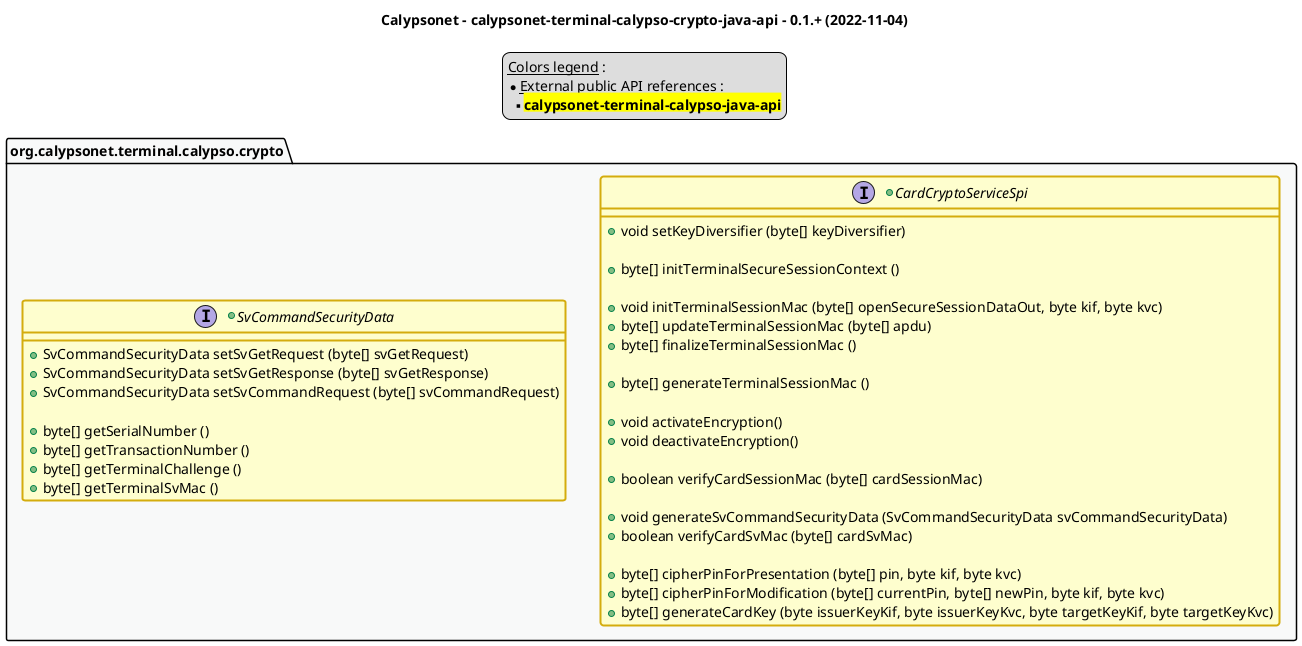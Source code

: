 @startuml
title
    Calypsonet - calypsonet-terminal-calypso-crypto-java-api - 0.1.+ (2022-11-04)
end title

' == THEME ==

'Couleurs issues de : https://htmlcolorcodes.com/fr/tableau-de-couleur/tableau-de-couleur-design-plat/
!define C_GREY1 F8F9F9
!define C_GREY2 F2F3F4
!define C_GREY3 E5E7E9
!define C_GREY4 D7DBDD
!define C_GREY5 CACFD2
!define C_GREY6 BDC3C7
!define C_LINK 3498DB
!define C_USE 27AE60

' -- Styles that don't work with new version of plantuml --
skinparam stereotypeABorderColor #A9DCDF
skinparam stereotypeIBorderColor #B4A7E5
skinparam stereotypeCBorderColor #ADD1B2
skinparam stereotypeEBorderColor #EB93DF
' -- END --

skinparam ClassBorderThickness 2
skinparam ArrowThickness 2

' Yellow
skinparam ClassBackgroundColor #FEFECE
skinparam ClassBorderColor #D4AC0D
' Red
skinparam ClassBackgroundColor<<red>> #FDEDEC
skinparam ClassBorderColor<<red>> #E74C3C
hide <<red>> stereotype
' Purple
skinparam ClassBackgroundColor<<purple>> #F4ECF7
skinparam ClassBorderColor<<purple>> #8E44AD
hide <<purple>> stereotype
' blue
skinparam ClassBackgroundColor<<blue>> #EBF5FB
skinparam ClassBorderColor<<blue>> #3498DB
hide <<blue>> stereotype
' Green
skinparam ClassBackgroundColor<<green>> #E9F7EF
skinparam ClassBorderColor<<green>> #27AE60
hide <<green>> stereotype
' Grey
skinparam ClassBackgroundColor<<grey>> #EAECEE
skinparam ClassBorderColor<<grey>> #2C3E50
hide <<grey>> stereotype

' == CONTENT ==

legend top
    __Colors legend__ :
    * __External public API references__ :
    ** <back:yellow>**calypsonet-terminal-calypso-java-api**</back>
end legend

package "org.calypsonet.terminal.calypso.crypto" as api {
    ' https://docs.oracle.com/javase/8/docs/technotes/guides/security/crypto/HowToImplAProvider.html#Engine
    +interface CardCryptoServiceSpi {
        +void setKeyDiversifier (byte[] keyDiversifier)

        +byte[] initTerminalSecureSessionContext ()

        +void initTerminalSessionMac (byte[] openSecureSessionDataOut, byte kif, byte kvc)
        +byte[] updateTerminalSessionMac (byte[] apdu)
        +byte[] finalizeTerminalSessionMac ()

        +byte[] generateTerminalSessionMac ()

        +void activateEncryption()
        +void deactivateEncryption()

        +boolean verifyCardSessionMac (byte[] cardSessionMac)

        +void generateSvCommandSecurityData (SvCommandSecurityData svCommandSecurityData)
        +boolean verifyCardSvMac (byte[] cardSvMac)

        +byte[] cipherPinForPresentation (byte[] pin, byte kif, byte kvc)
        +byte[] cipherPinForModification (byte[] currentPin, byte[] newPin, byte kif, byte kvc)
        +byte[] generateCardKey (byte issuerKeyKif, byte issuerKeyKvc, byte targetKeyKif, byte targetKeyKvc)
    }

    +interface SvCommandSecurityData {
        +SvCommandSecurityData setSvGetRequest (byte[] svGetRequest)
        +SvCommandSecurityData setSvGetResponse (byte[] svGetResponse)
        +SvCommandSecurityData setSvCommandRequest (byte[] svCommandRequest)

        +byte[] getSerialNumber ()
        +byte[] getTransactionNumber ()
        +byte[] getTerminalChallenge ()
        +byte[] getTerminalSvMac ()
    }
}

' Associations

' == LAYOUT ==

'CardSecuritySetting -[hidden]- CalypsoSam

' == STYLE ==

package api #C_GREY1 {}

@enduml
